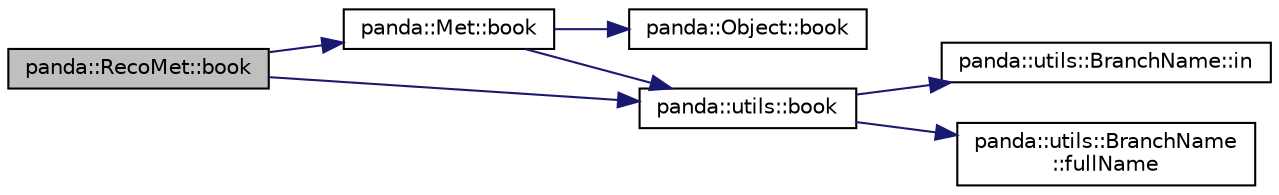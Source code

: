 digraph "panda::RecoMet::book"
{
 // INTERACTIVE_SVG=YES
  edge [fontname="Helvetica",fontsize="10",labelfontname="Helvetica",labelfontsize="10"];
  node [fontname="Helvetica",fontsize="10",shape=record];
  rankdir="LR";
  Node1 [label="panda::RecoMet::book",height=0.2,width=0.4,color="black", fillcolor="grey75", style="filled" fontcolor="black"];
  Node1 -> Node2 [color="midnightblue",fontsize="10",style="solid"];
  Node2 [label="panda::Met::book",height=0.2,width=0.4,color="black", fillcolor="white", style="filled",URL="$classpanda_1_1Met.html#aca05a4a18ca9ff84de5761e081169fd3",tooltip="Book new branches to the tree corresponding to the variables of this object. "];
  Node2 -> Node3 [color="midnightblue",fontsize="10",style="solid"];
  Node3 [label="panda::Object::book",height=0.2,width=0.4,color="black", fillcolor="white", style="filled",URL="$classpanda_1_1Object.html#a2fcd6665633deef16e86aa4e49135dd7",tooltip="Book new branches to the tree corresponding to the variables of this object. "];
  Node2 -> Node4 [color="midnightblue",fontsize="10",style="solid"];
  Node4 [label="panda::utils::book",height=0.2,width=0.4,color="black", fillcolor="white", style="filled",URL="$namespacepanda_1_1utils.html#aaa6c7cd5892388e6ffdf713b11abf793",tooltip="Book the branch. "];
  Node4 -> Node5 [color="midnightblue",fontsize="10",style="solid"];
  Node5 [label="panda::utils::BranchName::in",height=0.2,width=0.4,color="black", fillcolor="white", style="filled",URL="$classpanda_1_1utils_1_1BranchName.html#a6cc8a6df7c5b12a0221fd49773cca6a7",tooltip="Is the name included and not vetoed? "];
  Node4 -> Node6 [color="midnightblue",fontsize="10",style="solid"];
  Node6 [label="panda::utils::BranchName\l::fullName",height=0.2,width=0.4,color="black", fillcolor="white", style="filled",URL="$classpanda_1_1utils_1_1BranchName.html#a13958ff4a9d554d2c057c600b4f70412",tooltip="Prepend the branch name with &lt;objName.&gt;. "];
  Node1 -> Node4 [color="midnightblue",fontsize="10",style="solid"];
}
